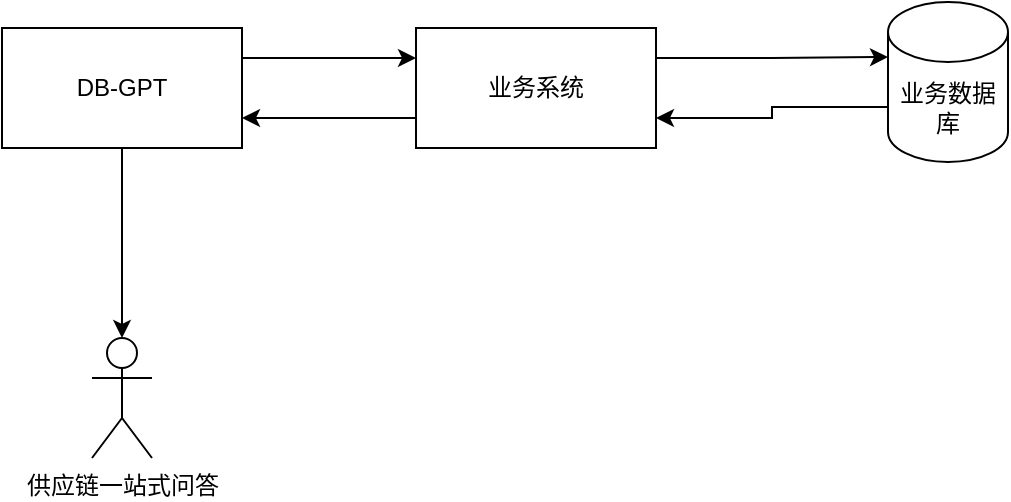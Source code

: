 <mxfile version="24.7.14">
  <diagram name="第 1 页" id="t4MtiyTrpfrJIdbAgFKk">
    <mxGraphModel dx="1050" dy="565" grid="1" gridSize="10" guides="1" tooltips="1" connect="1" arrows="1" fold="1" page="1" pageScale="1" pageWidth="827" pageHeight="1169" math="0" shadow="0">
      <root>
        <mxCell id="0" />
        <mxCell id="1" parent="0" />
        <mxCell id="Ma-ScrRVr_vyNIYSbCse-8" style="edgeStyle=orthogonalEdgeStyle;rounded=0;orthogonalLoop=1;jettySize=auto;html=1;exitX=1;exitY=0.25;exitDx=0;exitDy=0;entryX=0;entryY=0.25;entryDx=0;entryDy=0;" edge="1" parent="1" source="Ma-ScrRVr_vyNIYSbCse-2" target="Ma-ScrRVr_vyNIYSbCse-3">
          <mxGeometry relative="1" as="geometry" />
        </mxCell>
        <mxCell id="Ma-ScrRVr_vyNIYSbCse-11" style="edgeStyle=orthogonalEdgeStyle;rounded=0;orthogonalLoop=1;jettySize=auto;html=1;exitX=0.5;exitY=1;exitDx=0;exitDy=0;" edge="1" parent="1" source="Ma-ScrRVr_vyNIYSbCse-2" target="Ma-ScrRVr_vyNIYSbCse-10">
          <mxGeometry relative="1" as="geometry" />
        </mxCell>
        <mxCell id="Ma-ScrRVr_vyNIYSbCse-2" value="DB-GPT" style="rounded=0;whiteSpace=wrap;html=1;" vertex="1" parent="1">
          <mxGeometry x="200" y="160" width="120" height="60" as="geometry" />
        </mxCell>
        <mxCell id="Ma-ScrRVr_vyNIYSbCse-9" style="edgeStyle=orthogonalEdgeStyle;rounded=0;orthogonalLoop=1;jettySize=auto;html=1;exitX=0;exitY=0.75;exitDx=0;exitDy=0;entryX=1;entryY=0.75;entryDx=0;entryDy=0;" edge="1" parent="1" source="Ma-ScrRVr_vyNIYSbCse-3" target="Ma-ScrRVr_vyNIYSbCse-2">
          <mxGeometry relative="1" as="geometry" />
        </mxCell>
        <mxCell id="Ma-ScrRVr_vyNIYSbCse-3" value="业务系统" style="rounded=0;whiteSpace=wrap;html=1;" vertex="1" parent="1">
          <mxGeometry x="407" y="160" width="120" height="60" as="geometry" />
        </mxCell>
        <mxCell id="Ma-ScrRVr_vyNIYSbCse-7" style="edgeStyle=orthogonalEdgeStyle;rounded=0;orthogonalLoop=1;jettySize=auto;html=1;exitX=0;exitY=0;exitDx=0;exitDy=52.5;exitPerimeter=0;entryX=1;entryY=0.75;entryDx=0;entryDy=0;" edge="1" parent="1" source="Ma-ScrRVr_vyNIYSbCse-4" target="Ma-ScrRVr_vyNIYSbCse-3">
          <mxGeometry relative="1" as="geometry" />
        </mxCell>
        <mxCell id="Ma-ScrRVr_vyNIYSbCse-4" value="业务数据库" style="shape=cylinder3;whiteSpace=wrap;html=1;boundedLbl=1;backgroundOutline=1;size=15;" vertex="1" parent="1">
          <mxGeometry x="643" y="147" width="60" height="80" as="geometry" />
        </mxCell>
        <mxCell id="Ma-ScrRVr_vyNIYSbCse-6" style="edgeStyle=orthogonalEdgeStyle;rounded=0;orthogonalLoop=1;jettySize=auto;html=1;exitX=1;exitY=0.25;exitDx=0;exitDy=0;entryX=0;entryY=0;entryDx=0;entryDy=27.5;entryPerimeter=0;" edge="1" parent="1" source="Ma-ScrRVr_vyNIYSbCse-3" target="Ma-ScrRVr_vyNIYSbCse-4">
          <mxGeometry relative="1" as="geometry" />
        </mxCell>
        <mxCell id="Ma-ScrRVr_vyNIYSbCse-10" value="供应链一站式问答" style="shape=umlActor;verticalLabelPosition=bottom;verticalAlign=top;html=1;outlineConnect=0;" vertex="1" parent="1">
          <mxGeometry x="245" y="315" width="30" height="60" as="geometry" />
        </mxCell>
      </root>
    </mxGraphModel>
  </diagram>
</mxfile>
